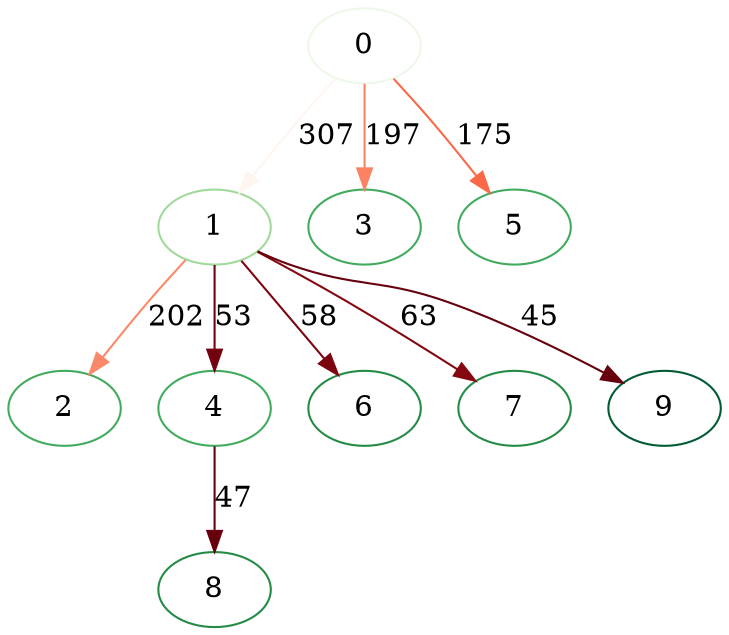 /* Created by igraph @VERSION@ */
digraph {
  0 [
    name="Th086.07"
    dates=0
    color="#EDF8E9"
    "label.cex"=1
    year=2007
  ];
  1 [
    name="Th106.09"
    dates=731
    color="#A1D99B"
    "label.cex"=1
    year=2009
  ];
  2 [
    name="Th106.11"
    dates=1461
    color="#41AB5D"
    "label.cex"=1
    year=2011
  ];
  3 [
    name="Th117.11"
    dates=1461
    color="#41AB5D"
    "label.cex"=1
    year=2011
  ];
  4 [
    name="Th132.11"
    dates=1461
    color="#41AB5D"
    "label.cex"=1
    year=2011
  ];
  5 [
    name="Th134.11"
    dates=1461
    color="#41AB5D"
    "label.cex"=1
    year=2011
  ];
  6 [
    name="Th162.12"
    dates=1826
    color="#238B45"
    "label.cex"=1
    year=2012
  ];
  7 [
    name="Th196.12"
    dates=1826
    color="#238B45"
    "label.cex"=1
    year=2012
  ];
  8 [
    name="Th230.12"
    dates=1826
    color="#238B45"
    "label.cex"=1
    year=2012
  ];
  9 [
    name="Th074.13"
    dates=2192
    color="#005A32"
    "label.cex"=1
    year=2013
  ];

  0 -> 1 [
    weight=307
    label=307
    color="#FFF5F0"
  ];
  1 -> 2 [
    weight=202
    label=202
    color="#FB8868"
  ];
  0 -> 3 [
    weight=197
    label=197
    color="#FB8262"
  ];
  1 -> 4 [
    weight=53
    label=53
    color="#71020E"
  ];
  0 -> 5 [
    weight=175
    label=175
    color="#FA6848"
  ];
  1 -> 6 [
    weight=58
    label=58
    color="#7B040F"
  ];
  1 -> 7 [
    weight=63
    label=63
    color="#850710"
  ];
  4 -> 8 [
    weight=47
    label=47
    color="#67000D"
  ];
  1 -> 9 [
    weight=45
    label=45
    color="#67000D"
  ];
}

